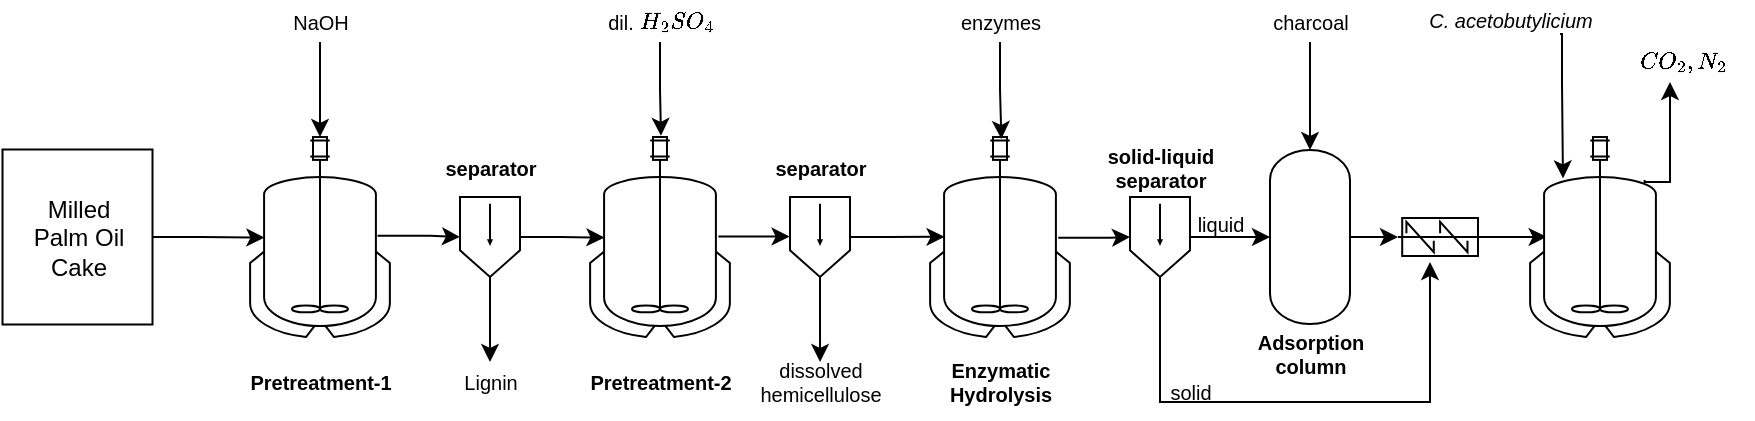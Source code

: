 <mxfile version="17.4.6" type="github"><diagram id="xmVIYVacunl-4-tS576l" name="Page-1"><mxGraphModel dx="748" dy="481" grid="1" gridSize="10" guides="1" tooltips="1" connect="1" arrows="1" fold="1" page="1" pageScale="1" pageWidth="1169" pageHeight="827" math="1" shadow="0"><root><mxCell id="0"/><mxCell id="1" parent="0"/><mxCell id="sjQjkHuD0-8LFGBji4sX-5" style="edgeStyle=orthogonalEdgeStyle;rounded=0;orthogonalLoop=1;jettySize=auto;html=1;entryX=0.103;entryY=0.503;entryDx=0;entryDy=0;entryPerimeter=0;" edge="1" parent="1" source="sjQjkHuD0-8LFGBji4sX-1" target="sjQjkHuD0-8LFGBji4sX-3"><mxGeometry relative="1" as="geometry"/></mxCell><mxCell id="sjQjkHuD0-8LFGBji4sX-1" value="" style="rounded=0;whiteSpace=wrap;html=1;rotation=90;" vertex="1" parent="1"><mxGeometry x="30" y="160" width="87.5" height="75" as="geometry"/></mxCell><mxCell id="sjQjkHuD0-8LFGBji4sX-2" value="Milled&lt;br&gt;Palm Oil&lt;br&gt;Cake" style="text;html=1;align=center;verticalAlign=middle;resizable=0;points=[];autosize=1;strokeColor=none;fillColor=none;" vertex="1" parent="1"><mxGeometry x="43.75" y="172.5" width="60" height="50" as="geometry"/></mxCell><mxCell id="sjQjkHuD0-8LFGBji4sX-13" style="edgeStyle=orthogonalEdgeStyle;rounded=0;orthogonalLoop=1;jettySize=auto;html=1;exitX=0.911;exitY=0.494;exitDx=0;exitDy=0;exitPerimeter=0;" edge="1" parent="1" source="sjQjkHuD0-8LFGBji4sX-3" target="sjQjkHuD0-8LFGBji4sX-10"><mxGeometry relative="1" as="geometry"/></mxCell><mxCell id="sjQjkHuD0-8LFGBji4sX-3" value="" style="shape=mxgraph.pid.vessels.jacketed_mixing_vessel;html=1;pointerEvents=1;align=center;verticalLabelPosition=bottom;verticalAlign=top;dashed=0;" vertex="1" parent="1"><mxGeometry x="160" y="147.5" width="70" height="100" as="geometry"/></mxCell><mxCell id="sjQjkHuD0-8LFGBji4sX-9" style="edgeStyle=orthogonalEdgeStyle;rounded=0;orthogonalLoop=1;jettySize=auto;html=1;" edge="1" parent="1" source="sjQjkHuD0-8LFGBji4sX-8" target="sjQjkHuD0-8LFGBji4sX-3"><mxGeometry relative="1" as="geometry"/></mxCell><mxCell id="sjQjkHuD0-8LFGBji4sX-8" value="&lt;font style=&quot;font-size: 10px;&quot;&gt;NaOH&lt;/font&gt;" style="text;html=1;align=center;verticalAlign=middle;resizable=0;points=[];autosize=1;strokeColor=none;fillColor=none;fontSize=10;" vertex="1" parent="1"><mxGeometry x="175" y="80" width="40" height="20" as="geometry"/></mxCell><mxCell id="sjQjkHuD0-8LFGBji4sX-14" style="edgeStyle=orthogonalEdgeStyle;rounded=0;orthogonalLoop=1;jettySize=auto;html=1;" edge="1" parent="1" source="sjQjkHuD0-8LFGBji4sX-10"><mxGeometry relative="1" as="geometry"><mxPoint x="280" y="260" as="targetPoint"/></mxGeometry></mxCell><mxCell id="sjQjkHuD0-8LFGBji4sX-19" style="edgeStyle=orthogonalEdgeStyle;rounded=0;orthogonalLoop=1;jettySize=auto;html=1;entryX=0.103;entryY=0.503;entryDx=0;entryDy=0;entryPerimeter=0;" edge="1" parent="1" source="sjQjkHuD0-8LFGBji4sX-10" target="sjQjkHuD0-8LFGBji4sX-16"><mxGeometry relative="1" as="geometry"/></mxCell><mxCell id="sjQjkHuD0-8LFGBji4sX-10" value="" style="shape=mxgraph.pid.separators.gravity_separator,_settling_chamber;html=1;pointerEvents=1;align=center;verticalLabelPosition=bottom;verticalAlign=top;dashed=0;" vertex="1" parent="1"><mxGeometry x="265" y="177.5" width="30" height="40" as="geometry"/></mxCell><mxCell id="sjQjkHuD0-8LFGBji4sX-21" style="edgeStyle=orthogonalEdgeStyle;rounded=0;orthogonalLoop=1;jettySize=auto;html=1;entryX=-0.006;entryY=0.507;entryDx=0;entryDy=0;entryPerimeter=0;exitX=0.917;exitY=0.498;exitDx=0;exitDy=0;exitPerimeter=0;" edge="1" parent="1" source="sjQjkHuD0-8LFGBji4sX-16" target="sjQjkHuD0-8LFGBji4sX-20"><mxGeometry relative="1" as="geometry"/></mxCell><mxCell id="sjQjkHuD0-8LFGBji4sX-16" value="" style="shape=mxgraph.pid.vessels.jacketed_mixing_vessel;html=1;pointerEvents=1;align=center;verticalLabelPosition=bottom;verticalAlign=top;dashed=0;" vertex="1" parent="1"><mxGeometry x="330" y="147.5" width="70" height="100" as="geometry"/></mxCell><mxCell id="sjQjkHuD0-8LFGBji4sX-22" style="edgeStyle=orthogonalEdgeStyle;rounded=0;orthogonalLoop=1;jettySize=auto;html=1;exitX=0.5;exitY=1;exitDx=0;exitDy=0;exitPerimeter=0;" edge="1" parent="1" source="sjQjkHuD0-8LFGBji4sX-20"><mxGeometry relative="1" as="geometry"><mxPoint x="445.043" y="260" as="targetPoint"/></mxGeometry></mxCell><mxCell id="sjQjkHuD0-8LFGBji4sX-28" style="edgeStyle=orthogonalEdgeStyle;rounded=0;orthogonalLoop=1;jettySize=auto;html=1;fontSize=10;entryX=0.104;entryY=0.499;entryDx=0;entryDy=0;entryPerimeter=0;" edge="1" parent="1" source="sjQjkHuD0-8LFGBji4sX-20" target="sjQjkHuD0-8LFGBji4sX-27"><mxGeometry relative="1" as="geometry"/></mxCell><mxCell id="sjQjkHuD0-8LFGBji4sX-20" value="" style="shape=mxgraph.pid.separators.gravity_separator,_settling_chamber;html=1;pointerEvents=1;align=center;verticalLabelPosition=bottom;verticalAlign=top;dashed=0;" vertex="1" parent="1"><mxGeometry x="430" y="177.5" width="30" height="40" as="geometry"/></mxCell><mxCell id="sjQjkHuD0-8LFGBji4sX-24" style="edgeStyle=orthogonalEdgeStyle;rounded=0;orthogonalLoop=1;jettySize=auto;html=1;entryX=0.507;entryY=-0.006;entryDx=0;entryDy=0;entryPerimeter=0;" edge="1" parent="1" source="sjQjkHuD0-8LFGBji4sX-23" target="sjQjkHuD0-8LFGBji4sX-16"><mxGeometry relative="1" as="geometry"/></mxCell><mxCell id="sjQjkHuD0-8LFGBji4sX-23" value="&lt;font style=&quot;font-size: 10px;&quot;&gt;dil. `H_2SO_4`&lt;/font&gt;" style="text;html=1;align=center;verticalAlign=middle;resizable=0;points=[];autosize=1;strokeColor=none;fillColor=none;fontSize=10;" vertex="1" parent="1"><mxGeometry x="325" y="80" width="80" height="20" as="geometry"/></mxCell><mxCell id="sjQjkHuD0-8LFGBji4sX-25" value="&lt;font style=&quot;font-size: 10px;&quot;&gt;Lignin&lt;/font&gt;" style="text;html=1;align=center;verticalAlign=middle;resizable=0;points=[];autosize=1;strokeColor=none;fillColor=none;fontSize=10;" vertex="1" parent="1"><mxGeometry x="260" y="260" width="40" height="20" as="geometry"/></mxCell><mxCell id="sjQjkHuD0-8LFGBji4sX-26" value="&lt;font style=&quot;font-size: 10px;&quot;&gt;dissolved&lt;br style=&quot;font-size: 10px;&quot;&gt;hemicellulose&lt;/font&gt;" style="text;html=1;align=center;verticalAlign=middle;resizable=0;points=[];autosize=1;strokeColor=none;fillColor=none;fontSize=10;" vertex="1" parent="1"><mxGeometry x="405" y="255" width="80" height="30" as="geometry"/></mxCell><mxCell id="sjQjkHuD0-8LFGBji4sX-38" style="edgeStyle=orthogonalEdgeStyle;rounded=0;orthogonalLoop=1;jettySize=auto;html=1;fontSize=10;exitX=0.916;exitY=0.504;exitDx=0;exitDy=0;exitPerimeter=0;" edge="1" parent="1" source="sjQjkHuD0-8LFGBji4sX-27" target="sjQjkHuD0-8LFGBji4sX-37"><mxGeometry relative="1" as="geometry"/></mxCell><mxCell id="sjQjkHuD0-8LFGBji4sX-27" value="" style="shape=mxgraph.pid.vessels.jacketed_mixing_vessel;html=1;pointerEvents=1;align=center;verticalLabelPosition=bottom;verticalAlign=top;dashed=0;" vertex="1" parent="1"><mxGeometry x="500" y="147.5" width="70" height="100" as="geometry"/></mxCell><mxCell id="sjQjkHuD0-8LFGBji4sX-29" value="&lt;b&gt;Enzymatic&lt;br&gt;Hydrolysis&lt;/b&gt;" style="text;html=1;align=center;verticalAlign=middle;resizable=0;points=[];autosize=1;strokeColor=none;fillColor=none;fontSize=10;" vertex="1" parent="1"><mxGeometry x="500" y="255" width="70" height="30" as="geometry"/></mxCell><mxCell id="sjQjkHuD0-8LFGBji4sX-30" value="&lt;b&gt;Pretreatment-1&lt;/b&gt;" style="text;html=1;align=center;verticalAlign=middle;resizable=0;points=[];autosize=1;strokeColor=none;fillColor=none;fontSize=10;" vertex="1" parent="1"><mxGeometry x="150" y="260" width="90" height="20" as="geometry"/></mxCell><mxCell id="sjQjkHuD0-8LFGBji4sX-31" value="&lt;b&gt;Pretreatment-2&lt;/b&gt;" style="text;html=1;align=center;verticalAlign=middle;resizable=0;points=[];autosize=1;strokeColor=none;fillColor=none;fontSize=10;" vertex="1" parent="1"><mxGeometry x="320" y="260" width="90" height="20" as="geometry"/></mxCell><mxCell id="sjQjkHuD0-8LFGBji4sX-33" style="edgeStyle=orthogonalEdgeStyle;rounded=0;orthogonalLoop=1;jettySize=auto;html=1;entryX=0.51;entryY=0.01;entryDx=0;entryDy=0;entryPerimeter=0;fontSize=10;" edge="1" parent="1" source="sjQjkHuD0-8LFGBji4sX-32" target="sjQjkHuD0-8LFGBji4sX-27"><mxGeometry relative="1" as="geometry"/></mxCell><mxCell id="sjQjkHuD0-8LFGBji4sX-32" value="&lt;font style=&quot;font-size: 10px&quot;&gt;enzymes&lt;/font&gt;" style="text;html=1;align=center;verticalAlign=middle;resizable=0;points=[];autosize=1;strokeColor=none;fillColor=none;fontSize=10;" vertex="1" parent="1"><mxGeometry x="505" y="80" width="60" height="20" as="geometry"/></mxCell><mxCell id="sjQjkHuD0-8LFGBji4sX-35" value="&lt;b&gt;separator&lt;/b&gt;" style="text;html=1;align=center;verticalAlign=middle;resizable=0;points=[];autosize=1;strokeColor=none;fillColor=none;fontSize=10;" vertex="1" parent="1"><mxGeometry x="250" y="152.5" width="60" height="20" as="geometry"/></mxCell><mxCell id="sjQjkHuD0-8LFGBji4sX-36" value="&lt;b&gt;separator&lt;/b&gt;" style="text;html=1;align=center;verticalAlign=middle;resizable=0;points=[];autosize=1;strokeColor=none;fillColor=none;fontSize=10;" vertex="1" parent="1"><mxGeometry x="415" y="152.5" width="60" height="20" as="geometry"/></mxCell><mxCell id="sjQjkHuD0-8LFGBji4sX-39" style="edgeStyle=orthogonalEdgeStyle;rounded=0;orthogonalLoop=1;jettySize=auto;html=1;fontSize=10;" edge="1" parent="1" source="sjQjkHuD0-8LFGBji4sX-37"><mxGeometry relative="1" as="geometry"><mxPoint x="670" y="197.5" as="targetPoint"/></mxGeometry></mxCell><mxCell id="sjQjkHuD0-8LFGBji4sX-46" style="edgeStyle=orthogonalEdgeStyle;rounded=0;orthogonalLoop=1;jettySize=auto;html=1;fontSize=10;" edge="1" parent="1" source="sjQjkHuD0-8LFGBji4sX-37"><mxGeometry relative="1" as="geometry"><mxPoint x="750" y="210" as="targetPoint"/><Array as="points"><mxPoint x="615" y="280"/><mxPoint x="750" y="280"/><mxPoint x="750" y="210"/></Array></mxGeometry></mxCell><mxCell id="sjQjkHuD0-8LFGBji4sX-37" value="" style="shape=mxgraph.pid.separators.gravity_separator,_settling_chamber;html=1;pointerEvents=1;align=center;verticalLabelPosition=bottom;verticalAlign=top;dashed=0;" vertex="1" parent="1"><mxGeometry x="600" y="177.5" width="30" height="40" as="geometry"/></mxCell><mxCell id="sjQjkHuD0-8LFGBji4sX-45" style="edgeStyle=orthogonalEdgeStyle;rounded=0;orthogonalLoop=1;jettySize=auto;html=1;entryX=0;entryY=0.5;entryDx=0;entryDy=0;entryPerimeter=0;fontSize=10;" edge="1" parent="1" source="sjQjkHuD0-8LFGBji4sX-40" target="sjQjkHuD0-8LFGBji4sX-44"><mxGeometry relative="1" as="geometry"/></mxCell><mxCell id="sjQjkHuD0-8LFGBji4sX-40" value="" style="verticalLabelPosition=bottom;outlineConnect=0;align=center;dashed=0;html=1;verticalAlign=top;shape=mxgraph.pid2misc.column;columnType=common;fontSize=10;" vertex="1" parent="1"><mxGeometry x="670" y="154" width="40" height="87" as="geometry"/></mxCell><mxCell id="sjQjkHuD0-8LFGBji4sX-41" value="&lt;b&gt;Adsorption&lt;br&gt;column&lt;/b&gt;" style="text;html=1;align=center;verticalAlign=middle;resizable=0;points=[];autosize=1;strokeColor=none;fillColor=none;fontSize=10;" vertex="1" parent="1"><mxGeometry x="655" y="241" width="70" height="30" as="geometry"/></mxCell><mxCell id="sjQjkHuD0-8LFGBji4sX-43" style="edgeStyle=orthogonalEdgeStyle;rounded=0;orthogonalLoop=1;jettySize=auto;html=1;fontSize=10;" edge="1" parent="1" source="sjQjkHuD0-8LFGBji4sX-42" target="sjQjkHuD0-8LFGBji4sX-40"><mxGeometry relative="1" as="geometry"/></mxCell><mxCell id="sjQjkHuD0-8LFGBji4sX-42" value="&lt;font style=&quot;font-size: 10px&quot;&gt;charcoal&lt;/font&gt;" style="text;html=1;align=center;verticalAlign=middle;resizable=0;points=[];autosize=1;strokeColor=none;fillColor=none;fontSize=10;" vertex="1" parent="1"><mxGeometry x="665" y="80" width="50" height="20" as="geometry"/></mxCell><mxCell id="sjQjkHuD0-8LFGBji4sX-51" style="edgeStyle=orthogonalEdgeStyle;rounded=0;orthogonalLoop=1;jettySize=auto;html=1;fontSize=10;entryX=0.119;entryY=0.499;entryDx=0;entryDy=0;entryPerimeter=0;" edge="1" parent="1" source="sjQjkHuD0-8LFGBji4sX-44" target="sjQjkHuD0-8LFGBji4sX-50"><mxGeometry relative="1" as="geometry"/></mxCell><mxCell id="sjQjkHuD0-8LFGBji4sX-44" value="" style="shape=mxgraph.pid.mixers.in-line_rotary_mixer;html=1;pointerEvents=1;align=center;verticalLabelPosition=bottom;verticalAlign=top;dashed=0;fontSize=10;" vertex="1" parent="1"><mxGeometry x="734" y="188" width="40" height="19" as="geometry"/></mxCell><mxCell id="sjQjkHuD0-8LFGBji4sX-47" value="&lt;b&gt;solid-liquid&lt;br&gt;separator&lt;br&gt;&lt;/b&gt;" style="text;html=1;align=center;verticalAlign=middle;resizable=0;points=[];autosize=1;strokeColor=none;fillColor=none;fontSize=10;" vertex="1" parent="1"><mxGeometry x="580" y="148" width="70" height="30" as="geometry"/></mxCell><mxCell id="sjQjkHuD0-8LFGBji4sX-48" value="solid" style="text;html=1;align=center;verticalAlign=middle;resizable=0;points=[];autosize=1;strokeColor=none;fillColor=none;fontSize=10;" vertex="1" parent="1"><mxGeometry x="610" y="265" width="40" height="20" as="geometry"/></mxCell><mxCell id="sjQjkHuD0-8LFGBji4sX-49" value="liquid" style="text;html=1;align=center;verticalAlign=middle;resizable=0;points=[];autosize=1;strokeColor=none;fillColor=none;fontSize=10;" vertex="1" parent="1"><mxGeometry x="625" y="181" width="40" height="20" as="geometry"/></mxCell><mxCell id="sjQjkHuD0-8LFGBji4sX-54" style="edgeStyle=orthogonalEdgeStyle;rounded=0;orthogonalLoop=1;jettySize=auto;html=1;fontSize=10;exitX=0.818;exitY=0.215;exitDx=0;exitDy=0;exitPerimeter=0;" edge="1" parent="1" source="sjQjkHuD0-8LFGBji4sX-50"><mxGeometry relative="1" as="geometry"><mxPoint x="870" y="120" as="targetPoint"/><Array as="points"><mxPoint x="857" y="170"/><mxPoint x="870" y="170"/><mxPoint x="870" y="120"/></Array></mxGeometry></mxCell><mxCell id="sjQjkHuD0-8LFGBji4sX-50" value="" style="shape=mxgraph.pid.vessels.jacketed_mixing_vessel;html=1;pointerEvents=1;align=center;verticalLabelPosition=bottom;verticalAlign=top;dashed=0;" vertex="1" parent="1"><mxGeometry x="800" y="147.5" width="70" height="100" as="geometry"/></mxCell><mxCell id="sjQjkHuD0-8LFGBji4sX-53" style="edgeStyle=orthogonalEdgeStyle;rounded=0;orthogonalLoop=1;jettySize=auto;html=1;entryX=0.164;entryY=0.247;entryDx=0;entryDy=0;entryPerimeter=0;fontSize=10;" edge="1" parent="1"><mxGeometry relative="1" as="geometry"><mxPoint x="815" y="96" as="sourcePoint"/><mxPoint x="816.48" y="168.2" as="targetPoint"/><Array as="points"><mxPoint x="816" y="96"/><mxPoint x="816" y="120"/></Array></mxGeometry></mxCell><mxCell id="sjQjkHuD0-8LFGBji4sX-52" value="&lt;i&gt;C. acetobutylicium&lt;/i&gt;" style="text;html=1;align=center;verticalAlign=middle;resizable=0;points=[];autosize=1;strokeColor=none;fillColor=none;fontSize=10;" vertex="1" parent="1"><mxGeometry x="740" y="79" width="100" height="20" as="geometry"/></mxCell><mxCell id="sjQjkHuD0-8LFGBji4sX-55" value="&lt;i&gt;`CO_2, N_2`&lt;/i&gt;" style="text;html=1;align=center;verticalAlign=middle;resizable=0;points=[];autosize=1;strokeColor=none;fillColor=none;fontSize=10;" vertex="1" parent="1"><mxGeometry x="841" y="100" width="70" height="20" as="geometry"/></mxCell></root></mxGraphModel></diagram></mxfile>